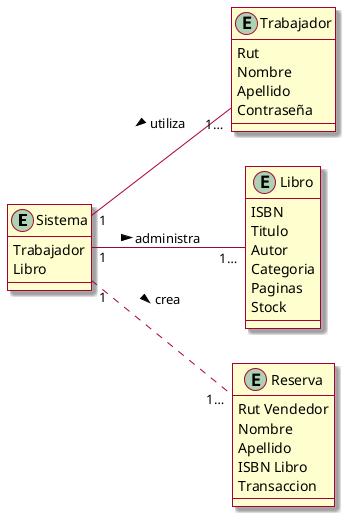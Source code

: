 @startuml
skin rose
left to right direction
entity Sistema {
  Trabajador
  Libro
}

entity Trabajador {
  Rut
  Nombre
  Apellido
  Contraseña
}

entity Libro {
  ISBN
  Titulo
  Autor
  Categoria
  Paginas
  Stock
}
entity Reserva {
  Rut Vendedor
  Nombre
  Apellido
  ISBN Libro
  Transaccion
}

Sistema “1” -- “1…” Trabajador: < utiliza
Sistema “1”-- “1…” Libro: > administra
Sistema “1” .. “1…” Reserva: > crea
@enduml